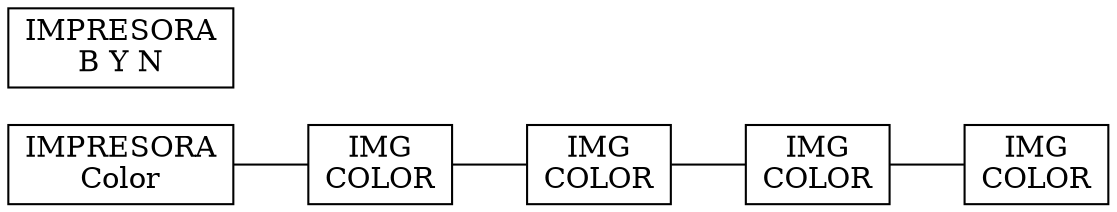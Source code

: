 digraph colaImpresoras {
node[shape=box]
edge[arrowhead=none]
0 [label="IMPRESORA\nColor"]
1 [label="IMG\nCOLOR"]
2 [label="IMG\nCOLOR"]
3 [label="IMG\nCOLOR"]
4 [label="IMG\nCOLOR"]
5 [label="IMPRESORA\nB Y N"]
0->1
1->2
2->3
3->4
{rank=same; 0; 5}
rankdir=LR
}